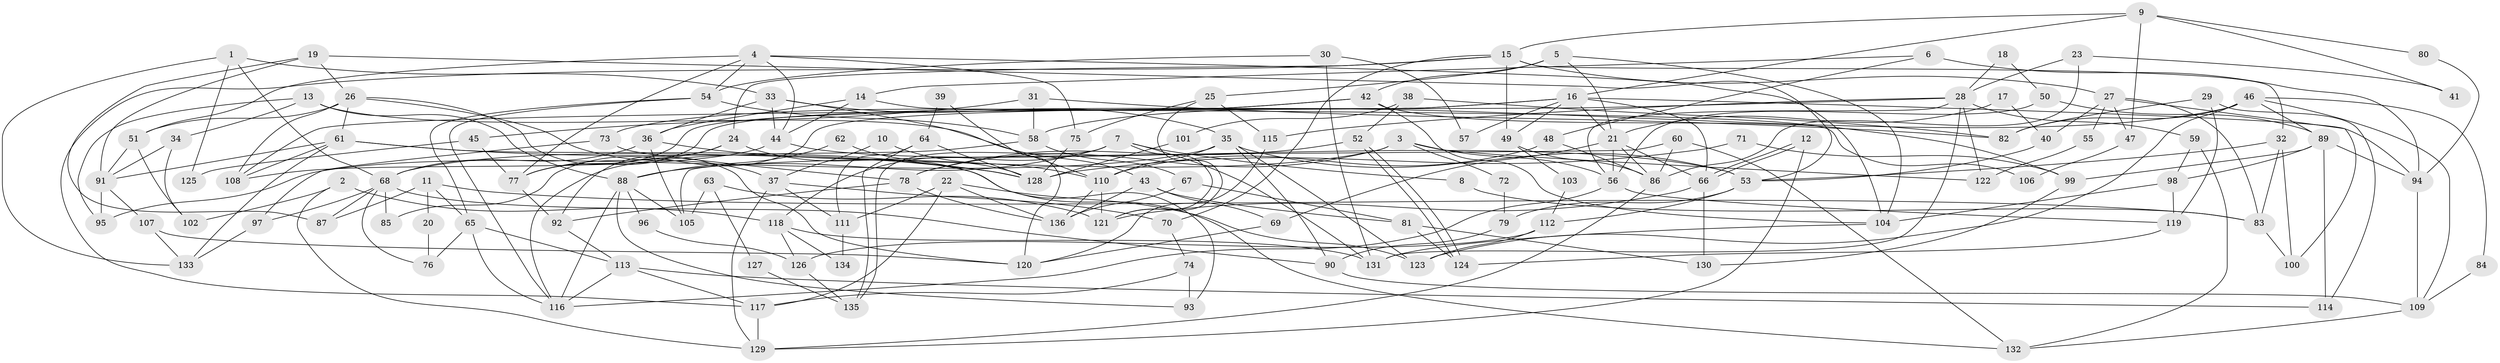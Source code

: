 // Generated by graph-tools (version 1.1) at 2025/02/03/09/25 03:02:02]
// undirected, 136 vertices, 272 edges
graph export_dot {
graph [start="1"]
  node [color=gray90,style=filled];
  1;
  2;
  3;
  4;
  5;
  6;
  7;
  8;
  9;
  10;
  11;
  12;
  13;
  14;
  15;
  16;
  17;
  18;
  19;
  20;
  21;
  22;
  23;
  24;
  25;
  26;
  27;
  28;
  29;
  30;
  31;
  32;
  33;
  34;
  35;
  36;
  37;
  38;
  39;
  40;
  41;
  42;
  43;
  44;
  45;
  46;
  47;
  48;
  49;
  50;
  51;
  52;
  53;
  54;
  55;
  56;
  57;
  58;
  59;
  60;
  61;
  62;
  63;
  64;
  65;
  66;
  67;
  68;
  69;
  70;
  71;
  72;
  73;
  74;
  75;
  76;
  77;
  78;
  79;
  80;
  81;
  82;
  83;
  84;
  85;
  86;
  87;
  88;
  89;
  90;
  91;
  92;
  93;
  94;
  95;
  96;
  97;
  98;
  99;
  100;
  101;
  102;
  103;
  104;
  105;
  106;
  107;
  108;
  109;
  110;
  111;
  112;
  113;
  114;
  115;
  116;
  117;
  118;
  119;
  120;
  121;
  122;
  123;
  124;
  125;
  126;
  127;
  128;
  129;
  130;
  131;
  132;
  133;
  134;
  135;
  136;
  1 -- 133;
  1 -- 33;
  1 -- 68;
  1 -- 125;
  2 -- 129;
  2 -- 118;
  2 -- 102;
  3 -- 56;
  3 -- 68;
  3 -- 72;
  3 -- 78;
  3 -- 122;
  4 -- 104;
  4 -- 75;
  4 -- 44;
  4 -- 51;
  4 -- 54;
  4 -- 77;
  5 -- 42;
  5 -- 104;
  5 -- 21;
  5 -- 25;
  6 -- 48;
  6 -- 94;
  6 -- 14;
  7 -- 131;
  7 -- 121;
  7 -- 8;
  7 -- 88;
  7 -- 118;
  7 -- 135;
  8 -- 83;
  9 -- 15;
  9 -- 16;
  9 -- 41;
  9 -- 47;
  9 -- 80;
  10 -- 37;
  10 -- 110;
  11 -- 65;
  11 -- 87;
  11 -- 20;
  11 -- 83;
  12 -- 129;
  12 -- 66;
  12 -- 66;
  13 -- 95;
  13 -- 88;
  13 -- 34;
  13 -- 43;
  14 -- 44;
  14 -- 36;
  14 -- 106;
  15 -- 49;
  15 -- 27;
  15 -- 24;
  15 -- 32;
  15 -- 70;
  15 -- 117;
  16 -- 77;
  16 -- 21;
  16 -- 49;
  16 -- 57;
  16 -- 66;
  16 -- 85;
  16 -- 94;
  17 -- 21;
  17 -- 40;
  18 -- 28;
  18 -- 50;
  19 -- 91;
  19 -- 26;
  19 -- 53;
  19 -- 87;
  20 -- 76;
  21 -- 66;
  21 -- 56;
  21 -- 69;
  21 -- 86;
  22 -- 117;
  22 -- 123;
  22 -- 111;
  22 -- 136;
  23 -- 86;
  23 -- 28;
  23 -- 41;
  24 -- 93;
  24 -- 77;
  24 -- 92;
  25 -- 115;
  25 -- 75;
  25 -- 121;
  26 -- 108;
  26 -- 51;
  26 -- 37;
  26 -- 61;
  26 -- 120;
  27 -- 100;
  27 -- 83;
  27 -- 40;
  27 -- 47;
  27 -- 55;
  28 -- 56;
  28 -- 108;
  28 -- 59;
  28 -- 115;
  28 -- 122;
  28 -- 131;
  29 -- 119;
  29 -- 114;
  29 -- 82;
  30 -- 131;
  30 -- 54;
  30 -- 57;
  31 -- 82;
  31 -- 58;
  31 -- 45;
  32 -- 53;
  32 -- 83;
  32 -- 100;
  33 -- 44;
  33 -- 110;
  33 -- 35;
  33 -- 36;
  34 -- 91;
  34 -- 102;
  35 -- 110;
  35 -- 53;
  35 -- 90;
  35 -- 95;
  35 -- 123;
  36 -- 68;
  36 -- 105;
  36 -- 128;
  37 -- 111;
  37 -- 70;
  37 -- 129;
  38 -- 82;
  38 -- 52;
  38 -- 101;
  39 -- 64;
  39 -- 120;
  40 -- 53;
  42 -- 77;
  42 -- 73;
  42 -- 99;
  42 -- 104;
  43 -- 136;
  43 -- 69;
  43 -- 81;
  44 -- 53;
  44 -- 108;
  45 -- 77;
  45 -- 125;
  46 -- 109;
  46 -- 58;
  46 -- 82;
  46 -- 84;
  46 -- 89;
  46 -- 123;
  47 -- 106;
  48 -- 86;
  48 -- 110;
  49 -- 86;
  49 -- 103;
  50 -- 56;
  50 -- 89;
  51 -- 102;
  51 -- 91;
  52 -- 124;
  52 -- 124;
  52 -- 78;
  53 -- 79;
  53 -- 112;
  54 -- 65;
  54 -- 58;
  54 -- 116;
  55 -- 122;
  56 -- 116;
  56 -- 119;
  58 -- 116;
  58 -- 67;
  59 -- 98;
  59 -- 132;
  60 -- 132;
  60 -- 105;
  60 -- 86;
  61 -- 132;
  61 -- 91;
  61 -- 108;
  61 -- 128;
  61 -- 133;
  62 -- 128;
  62 -- 88;
  63 -- 121;
  63 -- 105;
  63 -- 127;
  64 -- 128;
  64 -- 135;
  64 -- 111;
  65 -- 116;
  65 -- 113;
  65 -- 76;
  66 -- 121;
  66 -- 130;
  67 -- 136;
  67 -- 81;
  68 -- 76;
  68 -- 85;
  68 -- 87;
  68 -- 90;
  68 -- 97;
  69 -- 120;
  70 -- 74;
  71 -- 99;
  71 -- 128;
  72 -- 79;
  73 -- 78;
  73 -- 97;
  74 -- 117;
  74 -- 93;
  75 -- 128;
  77 -- 92;
  78 -- 92;
  78 -- 136;
  79 -- 90;
  80 -- 94;
  81 -- 124;
  81 -- 130;
  83 -- 100;
  84 -- 109;
  86 -- 129;
  88 -- 116;
  88 -- 93;
  88 -- 96;
  88 -- 105;
  89 -- 99;
  89 -- 94;
  89 -- 98;
  89 -- 114;
  90 -- 109;
  91 -- 95;
  91 -- 107;
  92 -- 113;
  94 -- 109;
  96 -- 126;
  97 -- 133;
  98 -- 119;
  98 -- 104;
  99 -- 130;
  101 -- 128;
  103 -- 112;
  104 -- 131;
  107 -- 120;
  107 -- 133;
  109 -- 132;
  110 -- 121;
  110 -- 136;
  111 -- 134;
  112 -- 123;
  112 -- 126;
  113 -- 117;
  113 -- 114;
  113 -- 116;
  115 -- 120;
  117 -- 129;
  118 -- 131;
  118 -- 126;
  118 -- 134;
  119 -- 124;
  126 -- 135;
  127 -- 135;
}
